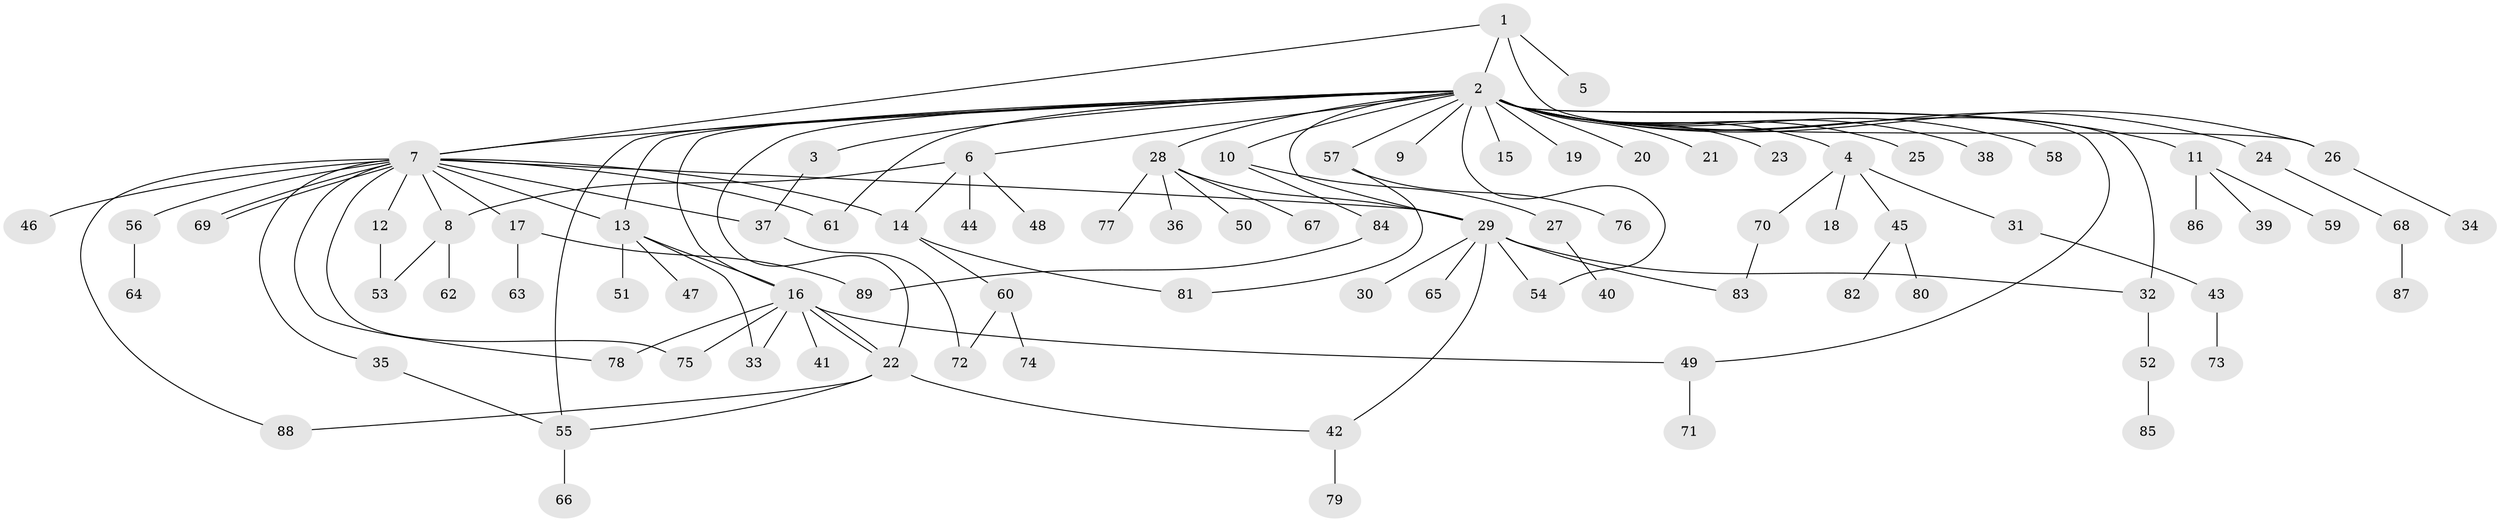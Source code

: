 // Generated by graph-tools (version 1.1) at 2025/14/03/09/25 04:14:23]
// undirected, 89 vertices, 116 edges
graph export_dot {
graph [start="1"]
  node [color=gray90,style=filled];
  1;
  2;
  3;
  4;
  5;
  6;
  7;
  8;
  9;
  10;
  11;
  12;
  13;
  14;
  15;
  16;
  17;
  18;
  19;
  20;
  21;
  22;
  23;
  24;
  25;
  26;
  27;
  28;
  29;
  30;
  31;
  32;
  33;
  34;
  35;
  36;
  37;
  38;
  39;
  40;
  41;
  42;
  43;
  44;
  45;
  46;
  47;
  48;
  49;
  50;
  51;
  52;
  53;
  54;
  55;
  56;
  57;
  58;
  59;
  60;
  61;
  62;
  63;
  64;
  65;
  66;
  67;
  68;
  69;
  70;
  71;
  72;
  73;
  74;
  75;
  76;
  77;
  78;
  79;
  80;
  81;
  82;
  83;
  84;
  85;
  86;
  87;
  88;
  89;
  1 -- 2;
  1 -- 5;
  1 -- 7;
  1 -- 26;
  2 -- 3;
  2 -- 4;
  2 -- 6;
  2 -- 7;
  2 -- 9;
  2 -- 10;
  2 -- 11;
  2 -- 13;
  2 -- 15;
  2 -- 16;
  2 -- 19;
  2 -- 20;
  2 -- 21;
  2 -- 22;
  2 -- 23;
  2 -- 24;
  2 -- 25;
  2 -- 26;
  2 -- 28;
  2 -- 29;
  2 -- 32;
  2 -- 38;
  2 -- 49;
  2 -- 54;
  2 -- 55;
  2 -- 57;
  2 -- 58;
  2 -- 61;
  3 -- 37;
  4 -- 18;
  4 -- 31;
  4 -- 45;
  4 -- 70;
  6 -- 8;
  6 -- 14;
  6 -- 44;
  6 -- 48;
  7 -- 8;
  7 -- 12;
  7 -- 13;
  7 -- 14;
  7 -- 17;
  7 -- 29;
  7 -- 35;
  7 -- 37;
  7 -- 46;
  7 -- 56;
  7 -- 61;
  7 -- 69;
  7 -- 69;
  7 -- 75;
  7 -- 78;
  7 -- 88;
  8 -- 53;
  8 -- 62;
  10 -- 27;
  10 -- 84;
  11 -- 39;
  11 -- 59;
  11 -- 86;
  12 -- 53;
  13 -- 16;
  13 -- 33;
  13 -- 47;
  13 -- 51;
  14 -- 60;
  14 -- 81;
  16 -- 22;
  16 -- 22;
  16 -- 33;
  16 -- 41;
  16 -- 49;
  16 -- 75;
  16 -- 78;
  17 -- 63;
  17 -- 89;
  22 -- 42;
  22 -- 55;
  22 -- 88;
  24 -- 68;
  26 -- 34;
  27 -- 40;
  28 -- 29;
  28 -- 36;
  28 -- 50;
  28 -- 67;
  28 -- 77;
  29 -- 30;
  29 -- 32;
  29 -- 42;
  29 -- 54;
  29 -- 65;
  29 -- 83;
  31 -- 43;
  32 -- 52;
  35 -- 55;
  37 -- 72;
  42 -- 79;
  43 -- 73;
  45 -- 80;
  45 -- 82;
  49 -- 71;
  52 -- 85;
  55 -- 66;
  56 -- 64;
  57 -- 76;
  57 -- 81;
  60 -- 72;
  60 -- 74;
  68 -- 87;
  70 -- 83;
  84 -- 89;
}
